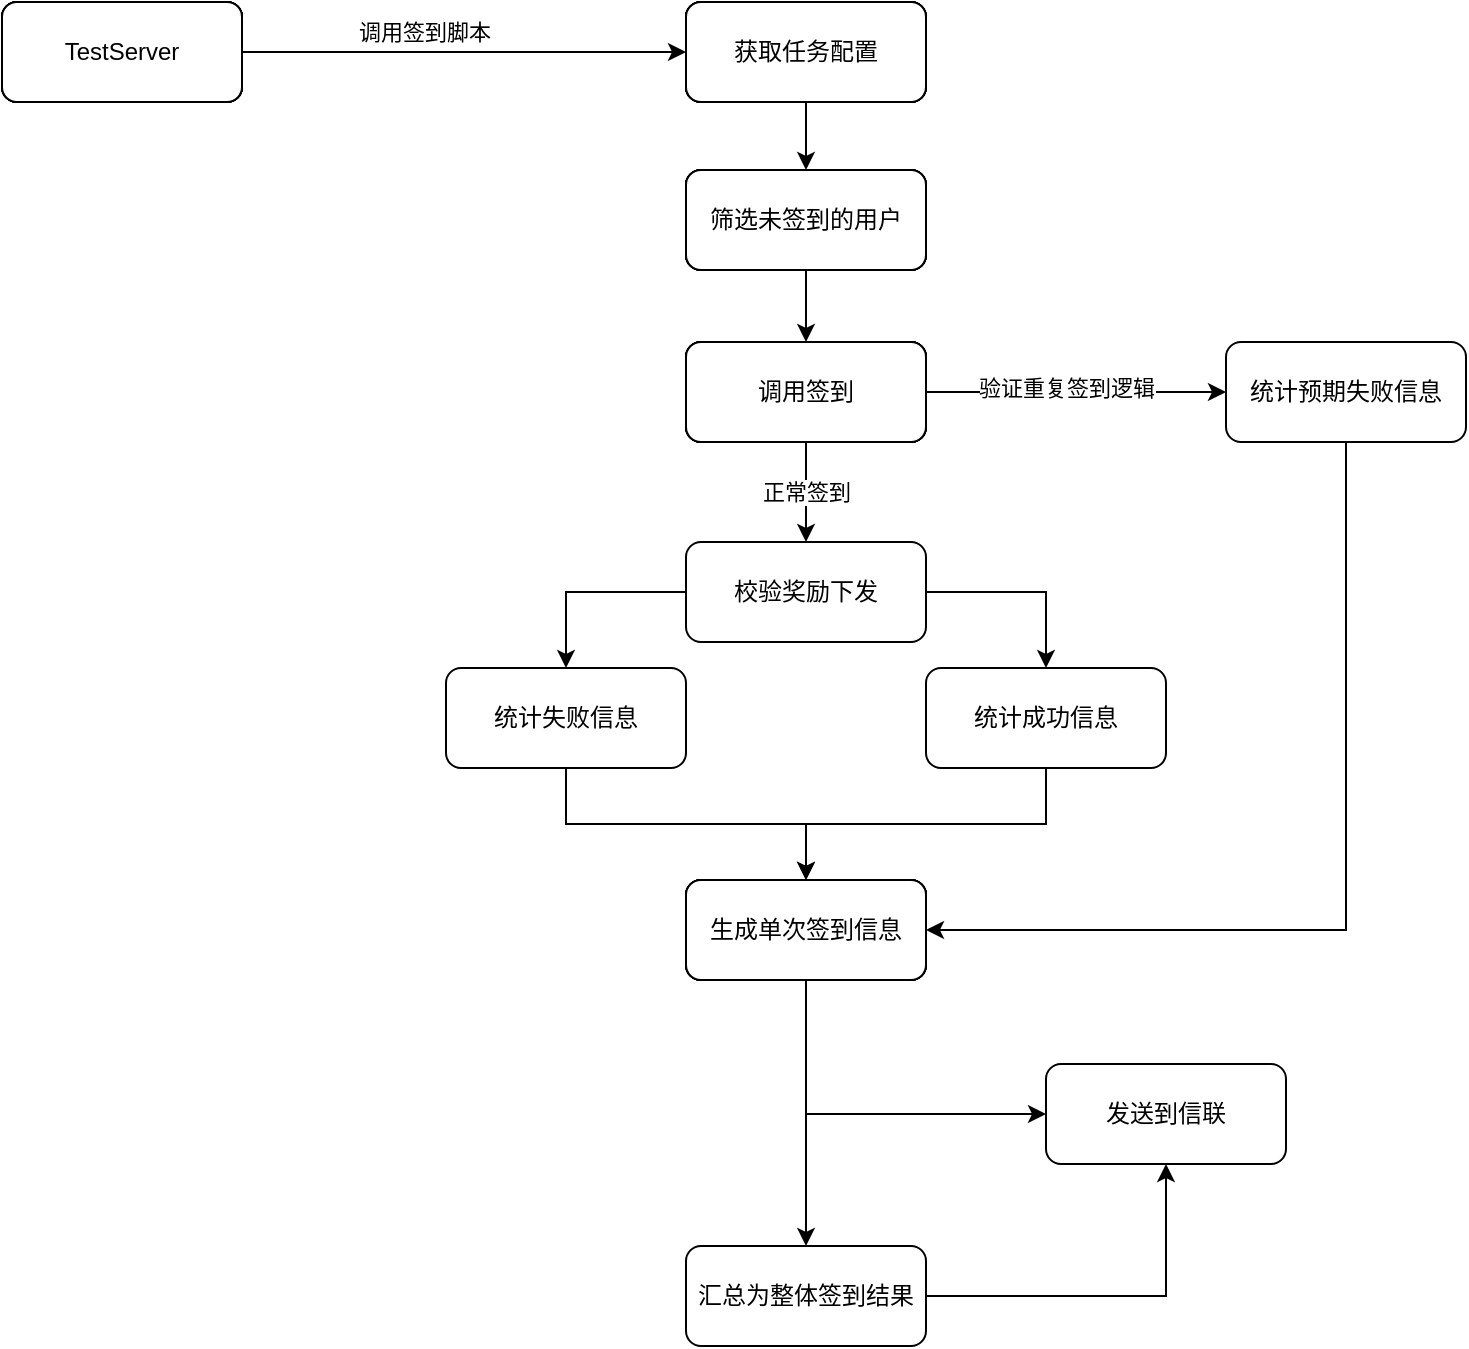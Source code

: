 <mxfile version="18.1.2" type="github">
  <diagram id="C5RBs43oDa-KdzZeNtuy" name="Page-1">
    <mxGraphModel dx="1422" dy="794" grid="1" gridSize="10" guides="1" tooltips="1" connect="1" arrows="1" fold="1" page="1" pageScale="1" pageWidth="827" pageHeight="1169" math="0" shadow="0">
      <root>
        <mxCell id="WIyWlLk6GJQsqaUBKTNV-0" />
        <mxCell id="WIyWlLk6GJQsqaUBKTNV-1" parent="WIyWlLk6GJQsqaUBKTNV-0" />
        <mxCell id="TdBKON88CPRP7MeFWVMC-5" style="edgeStyle=orthogonalEdgeStyle;rounded=0;orthogonalLoop=1;jettySize=auto;html=1;exitX=1;exitY=0.5;exitDx=0;exitDy=0;entryX=0;entryY=0.5;entryDx=0;entryDy=0;" edge="1" parent="WIyWlLk6GJQsqaUBKTNV-1" source="TdBKON88CPRP7MeFWVMC-1" target="TdBKON88CPRP7MeFWVMC-7">
          <mxGeometry relative="1" as="geometry">
            <mxPoint x="178" y="79" as="sourcePoint" />
            <mxPoint x="378" y="79" as="targetPoint" />
          </mxGeometry>
        </mxCell>
        <mxCell id="TdBKON88CPRP7MeFWVMC-6" value="调用签到脚本" style="edgeLabel;html=1;align=center;verticalAlign=middle;resizable=0;points=[];" vertex="1" connectable="0" parent="TdBKON88CPRP7MeFWVMC-5">
          <mxGeometry x="-0.167" y="3" relative="1" as="geometry">
            <mxPoint x="-2" y="-7" as="offset" />
          </mxGeometry>
        </mxCell>
        <mxCell id="TdBKON88CPRP7MeFWVMC-1" value="TestServer" style="rounded=1;whiteSpace=wrap;html=1;fontSize=12;glass=0;strokeWidth=1;shadow=0;" vertex="1" parent="WIyWlLk6GJQsqaUBKTNV-1">
          <mxGeometry x="30" y="54" width="120" height="50" as="geometry" />
        </mxCell>
        <mxCell id="TdBKON88CPRP7MeFWVMC-46" value="" style="edgeStyle=orthogonalEdgeStyle;rounded=0;orthogonalLoop=1;jettySize=auto;html=1;" edge="1" parent="WIyWlLk6GJQsqaUBKTNV-1" source="TdBKON88CPRP7MeFWVMC-7" target="TdBKON88CPRP7MeFWVMC-9">
          <mxGeometry relative="1" as="geometry" />
        </mxCell>
        <mxCell id="TdBKON88CPRP7MeFWVMC-7" value="获取任务配置" style="rounded=1;whiteSpace=wrap;html=1;fontSize=12;glass=0;strokeWidth=1;shadow=0;" vertex="1" parent="WIyWlLk6GJQsqaUBKTNV-1">
          <mxGeometry x="372" y="54" width="120" height="50" as="geometry" />
        </mxCell>
        <mxCell id="TdBKON88CPRP7MeFWVMC-47" value="" style="edgeStyle=orthogonalEdgeStyle;rounded=0;orthogonalLoop=1;jettySize=auto;html=1;" edge="1" parent="WIyWlLk6GJQsqaUBKTNV-1" source="TdBKON88CPRP7MeFWVMC-9" target="TdBKON88CPRP7MeFWVMC-13">
          <mxGeometry relative="1" as="geometry" />
        </mxCell>
        <mxCell id="TdBKON88CPRP7MeFWVMC-9" value="筛选未签到的用户" style="rounded=1;whiteSpace=wrap;html=1;fontSize=12;glass=0;strokeWidth=1;shadow=0;" vertex="1" parent="WIyWlLk6GJQsqaUBKTNV-1">
          <mxGeometry x="372" y="138" width="120" height="50" as="geometry" />
        </mxCell>
        <mxCell id="TdBKON88CPRP7MeFWVMC-20" style="edgeStyle=orthogonalEdgeStyle;rounded=0;orthogonalLoop=1;jettySize=auto;html=1;exitX=1;exitY=0.5;exitDx=0;exitDy=0;entryX=0;entryY=0.5;entryDx=0;entryDy=0;" edge="1" parent="WIyWlLk6GJQsqaUBKTNV-1" source="TdBKON88CPRP7MeFWVMC-13" target="TdBKON88CPRP7MeFWVMC-90">
          <mxGeometry relative="1" as="geometry">
            <mxPoint x="492" y="354" as="sourcePoint" />
            <mxPoint x="642" y="408" as="targetPoint" />
          </mxGeometry>
        </mxCell>
        <mxCell id="TdBKON88CPRP7MeFWVMC-42" value="验证重复签到逻辑" style="edgeLabel;html=1;align=center;verticalAlign=middle;resizable=0;points=[];" vertex="1" connectable="0" parent="TdBKON88CPRP7MeFWVMC-20">
          <mxGeometry x="-0.069" y="2" relative="1" as="geometry">
            <mxPoint as="offset" />
          </mxGeometry>
        </mxCell>
        <mxCell id="TdBKON88CPRP7MeFWVMC-13" value="调用签到" style="rounded=1;whiteSpace=wrap;html=1;fontSize=12;glass=0;strokeWidth=1;shadow=0;" vertex="1" parent="WIyWlLk6GJQsqaUBKTNV-1">
          <mxGeometry x="372" y="224" width="120" height="50" as="geometry" />
        </mxCell>
        <mxCell id="TdBKON88CPRP7MeFWVMC-38" style="edgeStyle=orthogonalEdgeStyle;rounded=0;orthogonalLoop=1;jettySize=auto;html=1;entryX=1;entryY=0.5;entryDx=0;entryDy=0;exitX=0.5;exitY=1;exitDx=0;exitDy=0;" edge="1" parent="WIyWlLk6GJQsqaUBKTNV-1" source="TdBKON88CPRP7MeFWVMC-90" target="TdBKON88CPRP7MeFWVMC-21">
          <mxGeometry relative="1" as="geometry">
            <mxPoint x="642" y="458" as="sourcePoint" />
          </mxGeometry>
        </mxCell>
        <mxCell id="TdBKON88CPRP7MeFWVMC-49" style="edgeStyle=orthogonalEdgeStyle;rounded=0;orthogonalLoop=1;jettySize=auto;html=1;entryX=0.5;entryY=0;entryDx=0;entryDy=0;" edge="1" parent="WIyWlLk6GJQsqaUBKTNV-1" source="TdBKON88CPRP7MeFWVMC-21" target="TdBKON88CPRP7MeFWVMC-25">
          <mxGeometry relative="1" as="geometry" />
        </mxCell>
        <mxCell id="TdBKON88CPRP7MeFWVMC-21" value="生成单次签到信息" style="rounded=1;whiteSpace=wrap;html=1;fontSize=12;glass=0;strokeWidth=1;shadow=0;" vertex="1" parent="WIyWlLk6GJQsqaUBKTNV-1">
          <mxGeometry x="372" y="493" width="120" height="50" as="geometry" />
        </mxCell>
        <mxCell id="TdBKON88CPRP7MeFWVMC-100" style="edgeStyle=orthogonalEdgeStyle;rounded=0;orthogonalLoop=1;jettySize=auto;html=1;exitX=1;exitY=0.5;exitDx=0;exitDy=0;entryX=0.5;entryY=1;entryDx=0;entryDy=0;" edge="1" parent="WIyWlLk6GJQsqaUBKTNV-1" source="TdBKON88CPRP7MeFWVMC-25" target="TdBKON88CPRP7MeFWVMC-43">
          <mxGeometry relative="1" as="geometry" />
        </mxCell>
        <mxCell id="TdBKON88CPRP7MeFWVMC-25" value="汇总为整体签到结果" style="rounded=1;whiteSpace=wrap;html=1;fontSize=12;glass=0;strokeWidth=1;shadow=0;imageHeight=24;" vertex="1" parent="WIyWlLk6GJQsqaUBKTNV-1">
          <mxGeometry x="372" y="676" width="120" height="50" as="geometry" />
        </mxCell>
        <mxCell id="TdBKON88CPRP7MeFWVMC-94" style="edgeStyle=orthogonalEdgeStyle;rounded=0;orthogonalLoop=1;jettySize=auto;html=1;exitX=1;exitY=0.5;exitDx=0;exitDy=0;entryX=0.5;entryY=0;entryDx=0;entryDy=0;" edge="1" parent="WIyWlLk6GJQsqaUBKTNV-1" source="TdBKON88CPRP7MeFWVMC-39" target="TdBKON88CPRP7MeFWVMC-89">
          <mxGeometry relative="1" as="geometry" />
        </mxCell>
        <mxCell id="TdBKON88CPRP7MeFWVMC-95" style="edgeStyle=orthogonalEdgeStyle;rounded=0;orthogonalLoop=1;jettySize=auto;html=1;exitX=0;exitY=0.5;exitDx=0;exitDy=0;entryX=0.5;entryY=0;entryDx=0;entryDy=0;" edge="1" parent="WIyWlLk6GJQsqaUBKTNV-1" source="TdBKON88CPRP7MeFWVMC-39" target="TdBKON88CPRP7MeFWVMC-88">
          <mxGeometry relative="1" as="geometry" />
        </mxCell>
        <mxCell id="TdBKON88CPRP7MeFWVMC-39" value="校验奖励下发" style="rounded=1;whiteSpace=wrap;html=1;fontSize=12;glass=0;strokeWidth=1;shadow=0;" vertex="1" parent="WIyWlLk6GJQsqaUBKTNV-1">
          <mxGeometry x="372" y="324" width="120" height="50" as="geometry" />
        </mxCell>
        <mxCell id="TdBKON88CPRP7MeFWVMC-43" value="发送到信联" style="rounded=1;whiteSpace=wrap;html=1;fontSize=12;glass=0;strokeWidth=1;shadow=0;" vertex="1" parent="WIyWlLk6GJQsqaUBKTNV-1">
          <mxGeometry x="552" y="585" width="120" height="50" as="geometry" />
        </mxCell>
        <mxCell id="TdBKON88CPRP7MeFWVMC-55" value="TestServer" style="rounded=1;whiteSpace=wrap;html=1;fontSize=12;glass=0;strokeWidth=1;shadow=0;" vertex="1" parent="WIyWlLk6GJQsqaUBKTNV-1">
          <mxGeometry x="30" y="54" width="120" height="50" as="geometry" />
        </mxCell>
        <mxCell id="TdBKON88CPRP7MeFWVMC-56" value="获取任务配置" style="rounded=1;whiteSpace=wrap;html=1;fontSize=12;glass=0;strokeWidth=1;shadow=0;" vertex="1" parent="WIyWlLk6GJQsqaUBKTNV-1">
          <mxGeometry x="372" y="54" width="120" height="50" as="geometry" />
        </mxCell>
        <mxCell id="TdBKON88CPRP7MeFWVMC-57" value="筛选未签到的用户" style="rounded=1;whiteSpace=wrap;html=1;fontSize=12;glass=0;strokeWidth=1;shadow=0;" vertex="1" parent="WIyWlLk6GJQsqaUBKTNV-1">
          <mxGeometry x="372" y="138" width="120" height="50" as="geometry" />
        </mxCell>
        <mxCell id="TdBKON88CPRP7MeFWVMC-58" value="调用签到" style="rounded=1;whiteSpace=wrap;html=1;fontSize=12;glass=0;strokeWidth=1;shadow=0;" vertex="1" parent="WIyWlLk6GJQsqaUBKTNV-1">
          <mxGeometry x="372" y="224" width="120" height="50" as="geometry" />
        </mxCell>
        <mxCell id="TdBKON88CPRP7MeFWVMC-63" value="生成单次签到信息" style="rounded=1;whiteSpace=wrap;html=1;fontSize=12;glass=0;strokeWidth=1;shadow=0;" vertex="1" parent="WIyWlLk6GJQsqaUBKTNV-1">
          <mxGeometry x="372" y="493" width="120" height="50" as="geometry" />
        </mxCell>
        <mxCell id="TdBKON88CPRP7MeFWVMC-64" value="TestServer" style="rounded=1;whiteSpace=wrap;html=1;fontSize=12;glass=0;strokeWidth=1;shadow=0;" vertex="1" parent="WIyWlLk6GJQsqaUBKTNV-1">
          <mxGeometry x="30" y="54" width="120" height="50" as="geometry" />
        </mxCell>
        <mxCell id="TdBKON88CPRP7MeFWVMC-65" value="获取任务配置" style="rounded=1;whiteSpace=wrap;html=1;fontSize=12;glass=0;strokeWidth=1;shadow=0;" vertex="1" parent="WIyWlLk6GJQsqaUBKTNV-1">
          <mxGeometry x="372" y="54" width="120" height="50" as="geometry" />
        </mxCell>
        <mxCell id="TdBKON88CPRP7MeFWVMC-66" value="筛选未签到的用户" style="rounded=1;whiteSpace=wrap;html=1;fontSize=12;glass=0;strokeWidth=1;shadow=0;" vertex="1" parent="WIyWlLk6GJQsqaUBKTNV-1">
          <mxGeometry x="372" y="138" width="120" height="50" as="geometry" />
        </mxCell>
        <mxCell id="TdBKON88CPRP7MeFWVMC-67" value="调用签到" style="rounded=1;whiteSpace=wrap;html=1;fontSize=12;glass=0;strokeWidth=1;shadow=0;" vertex="1" parent="WIyWlLk6GJQsqaUBKTNV-1">
          <mxGeometry x="372" y="224" width="120" height="50" as="geometry" />
        </mxCell>
        <mxCell id="TdBKON88CPRP7MeFWVMC-72" value="生成单次签到信息" style="rounded=1;whiteSpace=wrap;html=1;fontSize=12;glass=0;strokeWidth=1;shadow=0;" vertex="1" parent="WIyWlLk6GJQsqaUBKTNV-1">
          <mxGeometry x="372" y="493" width="120" height="50" as="geometry" />
        </mxCell>
        <mxCell id="TdBKON88CPRP7MeFWVMC-73" value="TestServer" style="rounded=1;whiteSpace=wrap;html=1;fontSize=12;glass=0;strokeWidth=1;shadow=0;" vertex="1" parent="WIyWlLk6GJQsqaUBKTNV-1">
          <mxGeometry x="30" y="54" width="120" height="50" as="geometry" />
        </mxCell>
        <mxCell id="TdBKON88CPRP7MeFWVMC-74" value="获取任务配置" style="rounded=1;whiteSpace=wrap;html=1;fontSize=12;glass=0;strokeWidth=1;shadow=0;" vertex="1" parent="WIyWlLk6GJQsqaUBKTNV-1">
          <mxGeometry x="372" y="54" width="120" height="50" as="geometry" />
        </mxCell>
        <mxCell id="TdBKON88CPRP7MeFWVMC-75" value="筛选未签到的用户" style="rounded=1;whiteSpace=wrap;html=1;fontSize=12;glass=0;strokeWidth=1;shadow=0;" vertex="1" parent="WIyWlLk6GJQsqaUBKTNV-1">
          <mxGeometry x="372" y="138" width="120" height="50" as="geometry" />
        </mxCell>
        <mxCell id="TdBKON88CPRP7MeFWVMC-76" value="调用签到" style="rounded=1;whiteSpace=wrap;html=1;fontSize=12;glass=0;strokeWidth=1;shadow=0;" vertex="1" parent="WIyWlLk6GJQsqaUBKTNV-1">
          <mxGeometry x="372" y="224" width="120" height="50" as="geometry" />
        </mxCell>
        <mxCell id="TdBKON88CPRP7MeFWVMC-81" value="生成单次签到信息" style="rounded=1;whiteSpace=wrap;html=1;fontSize=12;glass=0;strokeWidth=1;shadow=0;" vertex="1" parent="WIyWlLk6GJQsqaUBKTNV-1">
          <mxGeometry x="372" y="493" width="120" height="50" as="geometry" />
        </mxCell>
        <mxCell id="TdBKON88CPRP7MeFWVMC-83" value="TestServer" style="rounded=1;whiteSpace=wrap;html=1;fontSize=12;glass=0;strokeWidth=1;shadow=0;imageHeight=24;" vertex="1" parent="WIyWlLk6GJQsqaUBKTNV-1">
          <mxGeometry x="30" y="54" width="120" height="50" as="geometry" />
        </mxCell>
        <mxCell id="TdBKON88CPRP7MeFWVMC-84" value="获取任务配置" style="rounded=1;whiteSpace=wrap;html=1;fontSize=12;glass=0;strokeWidth=1;shadow=0;imageHeight=24;" vertex="1" parent="WIyWlLk6GJQsqaUBKTNV-1">
          <mxGeometry x="372" y="54" width="120" height="50" as="geometry" />
        </mxCell>
        <mxCell id="TdBKON88CPRP7MeFWVMC-85" value="筛选未签到的用户" style="rounded=1;whiteSpace=wrap;html=1;fontSize=12;glass=0;strokeWidth=1;shadow=0;imageHeight=24;" vertex="1" parent="WIyWlLk6GJQsqaUBKTNV-1">
          <mxGeometry x="372" y="138" width="120" height="50" as="geometry" />
        </mxCell>
        <mxCell id="TdBKON88CPRP7MeFWVMC-98" value="正常签到" style="edgeStyle=orthogonalEdgeStyle;rounded=0;orthogonalLoop=1;jettySize=auto;html=1;" edge="1" parent="WIyWlLk6GJQsqaUBKTNV-1" source="TdBKON88CPRP7MeFWVMC-86" target="TdBKON88CPRP7MeFWVMC-39">
          <mxGeometry relative="1" as="geometry" />
        </mxCell>
        <mxCell id="TdBKON88CPRP7MeFWVMC-86" value="调用签到" style="rounded=1;whiteSpace=wrap;html=1;fontSize=12;glass=0;strokeWidth=1;shadow=0;imageHeight=24;" vertex="1" parent="WIyWlLk6GJQsqaUBKTNV-1">
          <mxGeometry x="372" y="224" width="120" height="50" as="geometry" />
        </mxCell>
        <mxCell id="TdBKON88CPRP7MeFWVMC-97" style="edgeStyle=orthogonalEdgeStyle;rounded=0;orthogonalLoop=1;jettySize=auto;html=1;exitX=0.5;exitY=1;exitDx=0;exitDy=0;entryX=0.5;entryY=0;entryDx=0;entryDy=0;" edge="1" parent="WIyWlLk6GJQsqaUBKTNV-1" source="TdBKON88CPRP7MeFWVMC-88" target="TdBKON88CPRP7MeFWVMC-91">
          <mxGeometry relative="1" as="geometry" />
        </mxCell>
        <mxCell id="TdBKON88CPRP7MeFWVMC-88" value="统计失败信息" style="rounded=1;whiteSpace=wrap;html=1;fontSize=12;glass=0;strokeWidth=1;shadow=0;imageHeight=24;" vertex="1" parent="WIyWlLk6GJQsqaUBKTNV-1">
          <mxGeometry x="252" y="387" width="120" height="50" as="geometry" />
        </mxCell>
        <mxCell id="TdBKON88CPRP7MeFWVMC-96" style="edgeStyle=orthogonalEdgeStyle;rounded=0;orthogonalLoop=1;jettySize=auto;html=1;exitX=0.5;exitY=1;exitDx=0;exitDy=0;entryX=0.5;entryY=0;entryDx=0;entryDy=0;" edge="1" parent="WIyWlLk6GJQsqaUBKTNV-1" source="TdBKON88CPRP7MeFWVMC-89" target="TdBKON88CPRP7MeFWVMC-91">
          <mxGeometry relative="1" as="geometry" />
        </mxCell>
        <mxCell id="TdBKON88CPRP7MeFWVMC-89" value="统计成功信息" style="rounded=1;whiteSpace=wrap;html=1;fontSize=12;glass=0;strokeWidth=1;shadow=0;imageHeight=24;" vertex="1" parent="WIyWlLk6GJQsqaUBKTNV-1">
          <mxGeometry x="492" y="387" width="120" height="50" as="geometry" />
        </mxCell>
        <mxCell id="TdBKON88CPRP7MeFWVMC-90" value="统计预期失败信息" style="rounded=1;whiteSpace=wrap;html=1;fontSize=12;glass=0;strokeWidth=1;shadow=0;imageHeight=24;" vertex="1" parent="WIyWlLk6GJQsqaUBKTNV-1">
          <mxGeometry x="642" y="224" width="120" height="50" as="geometry" />
        </mxCell>
        <mxCell id="TdBKON88CPRP7MeFWVMC-99" style="edgeStyle=orthogonalEdgeStyle;rounded=0;orthogonalLoop=1;jettySize=auto;html=1;exitX=0.5;exitY=1;exitDx=0;exitDy=0;entryX=0;entryY=0.5;entryDx=0;entryDy=0;" edge="1" parent="WIyWlLk6GJQsqaUBKTNV-1" source="TdBKON88CPRP7MeFWVMC-91" target="TdBKON88CPRP7MeFWVMC-43">
          <mxGeometry relative="1" as="geometry" />
        </mxCell>
        <mxCell id="TdBKON88CPRP7MeFWVMC-91" value="生成单次签到信息" style="rounded=1;whiteSpace=wrap;html=1;fontSize=12;glass=0;strokeWidth=1;shadow=0;imageHeight=24;" vertex="1" parent="WIyWlLk6GJQsqaUBKTNV-1">
          <mxGeometry x="372" y="493" width="120" height="50" as="geometry" />
        </mxCell>
      </root>
    </mxGraphModel>
  </diagram>
</mxfile>
